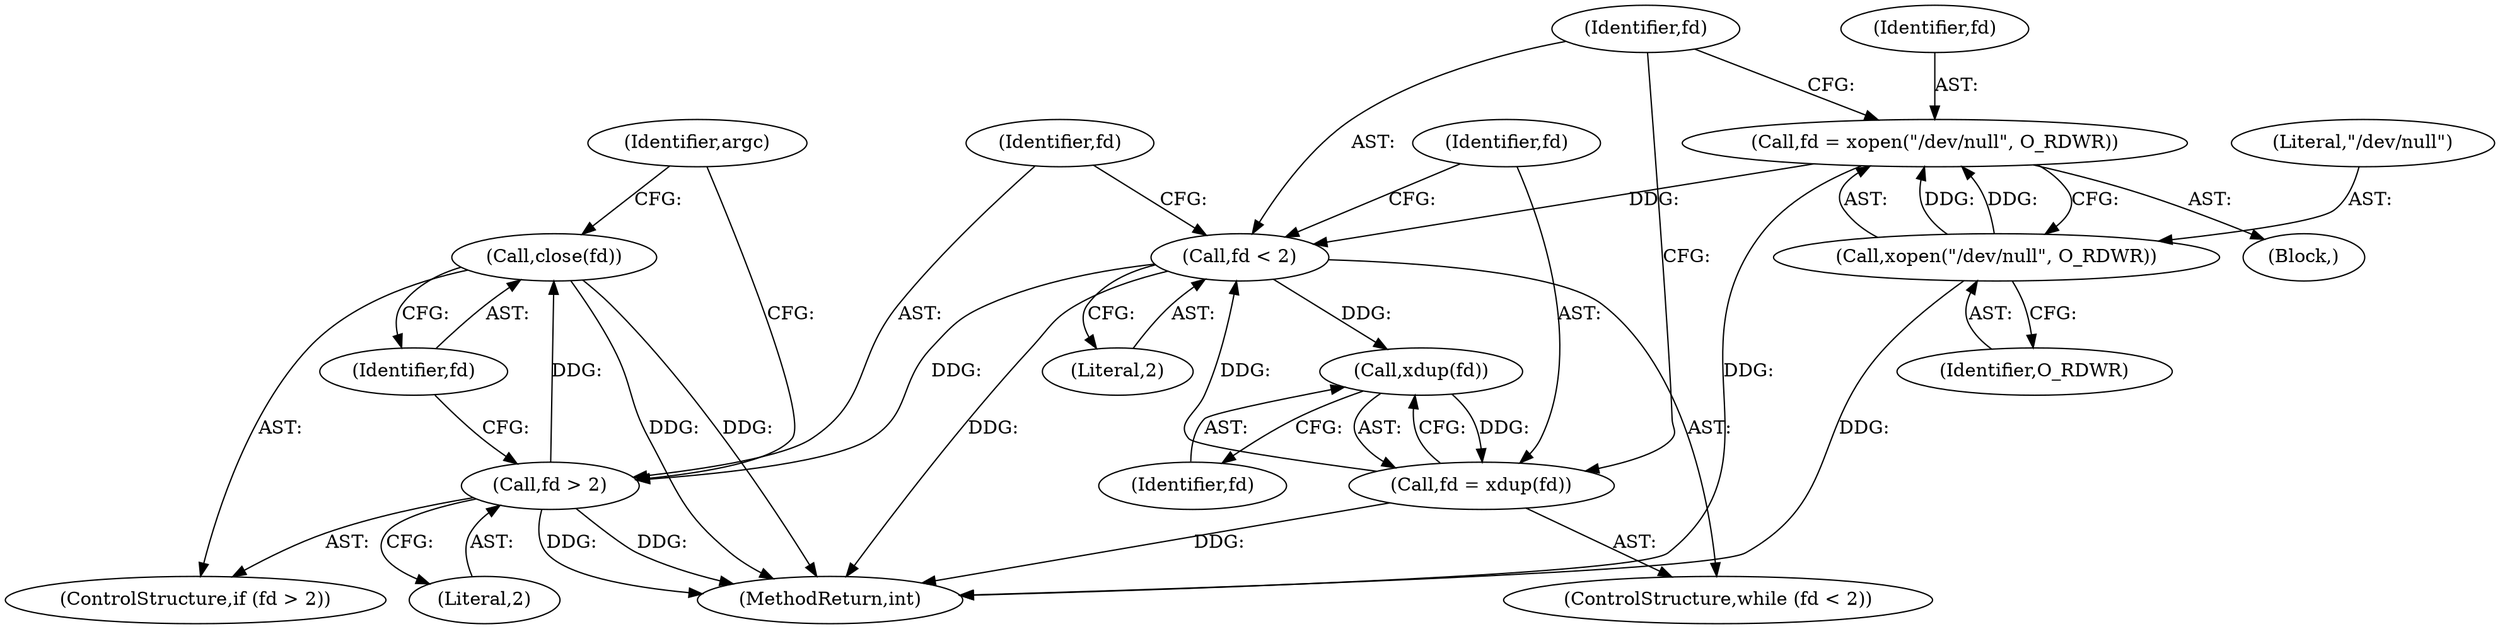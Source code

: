 digraph "0_abrt_8939398b82006ba1fec4ed491339fc075f43fc7c_1@API" {
"1000171" [label="(Call,close(fd))"];
"1000168" [label="(Call,fd > 2)"];
"1000160" [label="(Call,fd < 2)"];
"1000163" [label="(Call,fd = xdup(fd))"];
"1000165" [label="(Call,xdup(fd))"];
"1000154" [label="(Call,fd = xopen(\"/dev/null\", O_RDWR))"];
"1000156" [label="(Call,xopen(\"/dev/null\", O_RDWR))"];
"1000159" [label="(ControlStructure,while (fd < 2))"];
"1000156" [label="(Call,xopen(\"/dev/null\", O_RDWR))"];
"1000162" [label="(Literal,2)"];
"1000163" [label="(Call,fd = xdup(fd))"];
"1000165" [label="(Call,xdup(fd))"];
"1000169" [label="(Identifier,fd)"];
"1000166" [label="(Identifier,fd)"];
"1000171" [label="(Call,close(fd))"];
"1000154" [label="(Call,fd = xopen(\"/dev/null\", O_RDWR))"];
"1000160" [label="(Call,fd < 2)"];
"1000172" [label="(Identifier,fd)"];
"1000157" [label="(Literal,\"/dev/null\")"];
"1000158" [label="(Identifier,O_RDWR)"];
"1000161" [label="(Identifier,fd)"];
"1000164" [label="(Identifier,fd)"];
"1000170" [label="(Literal,2)"];
"1000167" [label="(ControlStructure,if (fd > 2))"];
"1000175" [label="(Identifier,argc)"];
"1000152" [label="(Block,)"];
"1000155" [label="(Identifier,fd)"];
"1000168" [label="(Call,fd > 2)"];
"1001237" [label="(MethodReturn,int)"];
"1000171" -> "1000167"  [label="AST: "];
"1000171" -> "1000172"  [label="CFG: "];
"1000172" -> "1000171"  [label="AST: "];
"1000175" -> "1000171"  [label="CFG: "];
"1000171" -> "1001237"  [label="DDG: "];
"1000171" -> "1001237"  [label="DDG: "];
"1000168" -> "1000171"  [label="DDG: "];
"1000168" -> "1000167"  [label="AST: "];
"1000168" -> "1000170"  [label="CFG: "];
"1000169" -> "1000168"  [label="AST: "];
"1000170" -> "1000168"  [label="AST: "];
"1000172" -> "1000168"  [label="CFG: "];
"1000175" -> "1000168"  [label="CFG: "];
"1000168" -> "1001237"  [label="DDG: "];
"1000168" -> "1001237"  [label="DDG: "];
"1000160" -> "1000168"  [label="DDG: "];
"1000160" -> "1000159"  [label="AST: "];
"1000160" -> "1000162"  [label="CFG: "];
"1000161" -> "1000160"  [label="AST: "];
"1000162" -> "1000160"  [label="AST: "];
"1000164" -> "1000160"  [label="CFG: "];
"1000169" -> "1000160"  [label="CFG: "];
"1000160" -> "1001237"  [label="DDG: "];
"1000163" -> "1000160"  [label="DDG: "];
"1000154" -> "1000160"  [label="DDG: "];
"1000160" -> "1000165"  [label="DDG: "];
"1000163" -> "1000159"  [label="AST: "];
"1000163" -> "1000165"  [label="CFG: "];
"1000164" -> "1000163"  [label="AST: "];
"1000165" -> "1000163"  [label="AST: "];
"1000161" -> "1000163"  [label="CFG: "];
"1000163" -> "1001237"  [label="DDG: "];
"1000165" -> "1000163"  [label="DDG: "];
"1000165" -> "1000166"  [label="CFG: "];
"1000166" -> "1000165"  [label="AST: "];
"1000154" -> "1000152"  [label="AST: "];
"1000154" -> "1000156"  [label="CFG: "];
"1000155" -> "1000154"  [label="AST: "];
"1000156" -> "1000154"  [label="AST: "];
"1000161" -> "1000154"  [label="CFG: "];
"1000154" -> "1001237"  [label="DDG: "];
"1000156" -> "1000154"  [label="DDG: "];
"1000156" -> "1000154"  [label="DDG: "];
"1000156" -> "1000158"  [label="CFG: "];
"1000157" -> "1000156"  [label="AST: "];
"1000158" -> "1000156"  [label="AST: "];
"1000156" -> "1001237"  [label="DDG: "];
}
